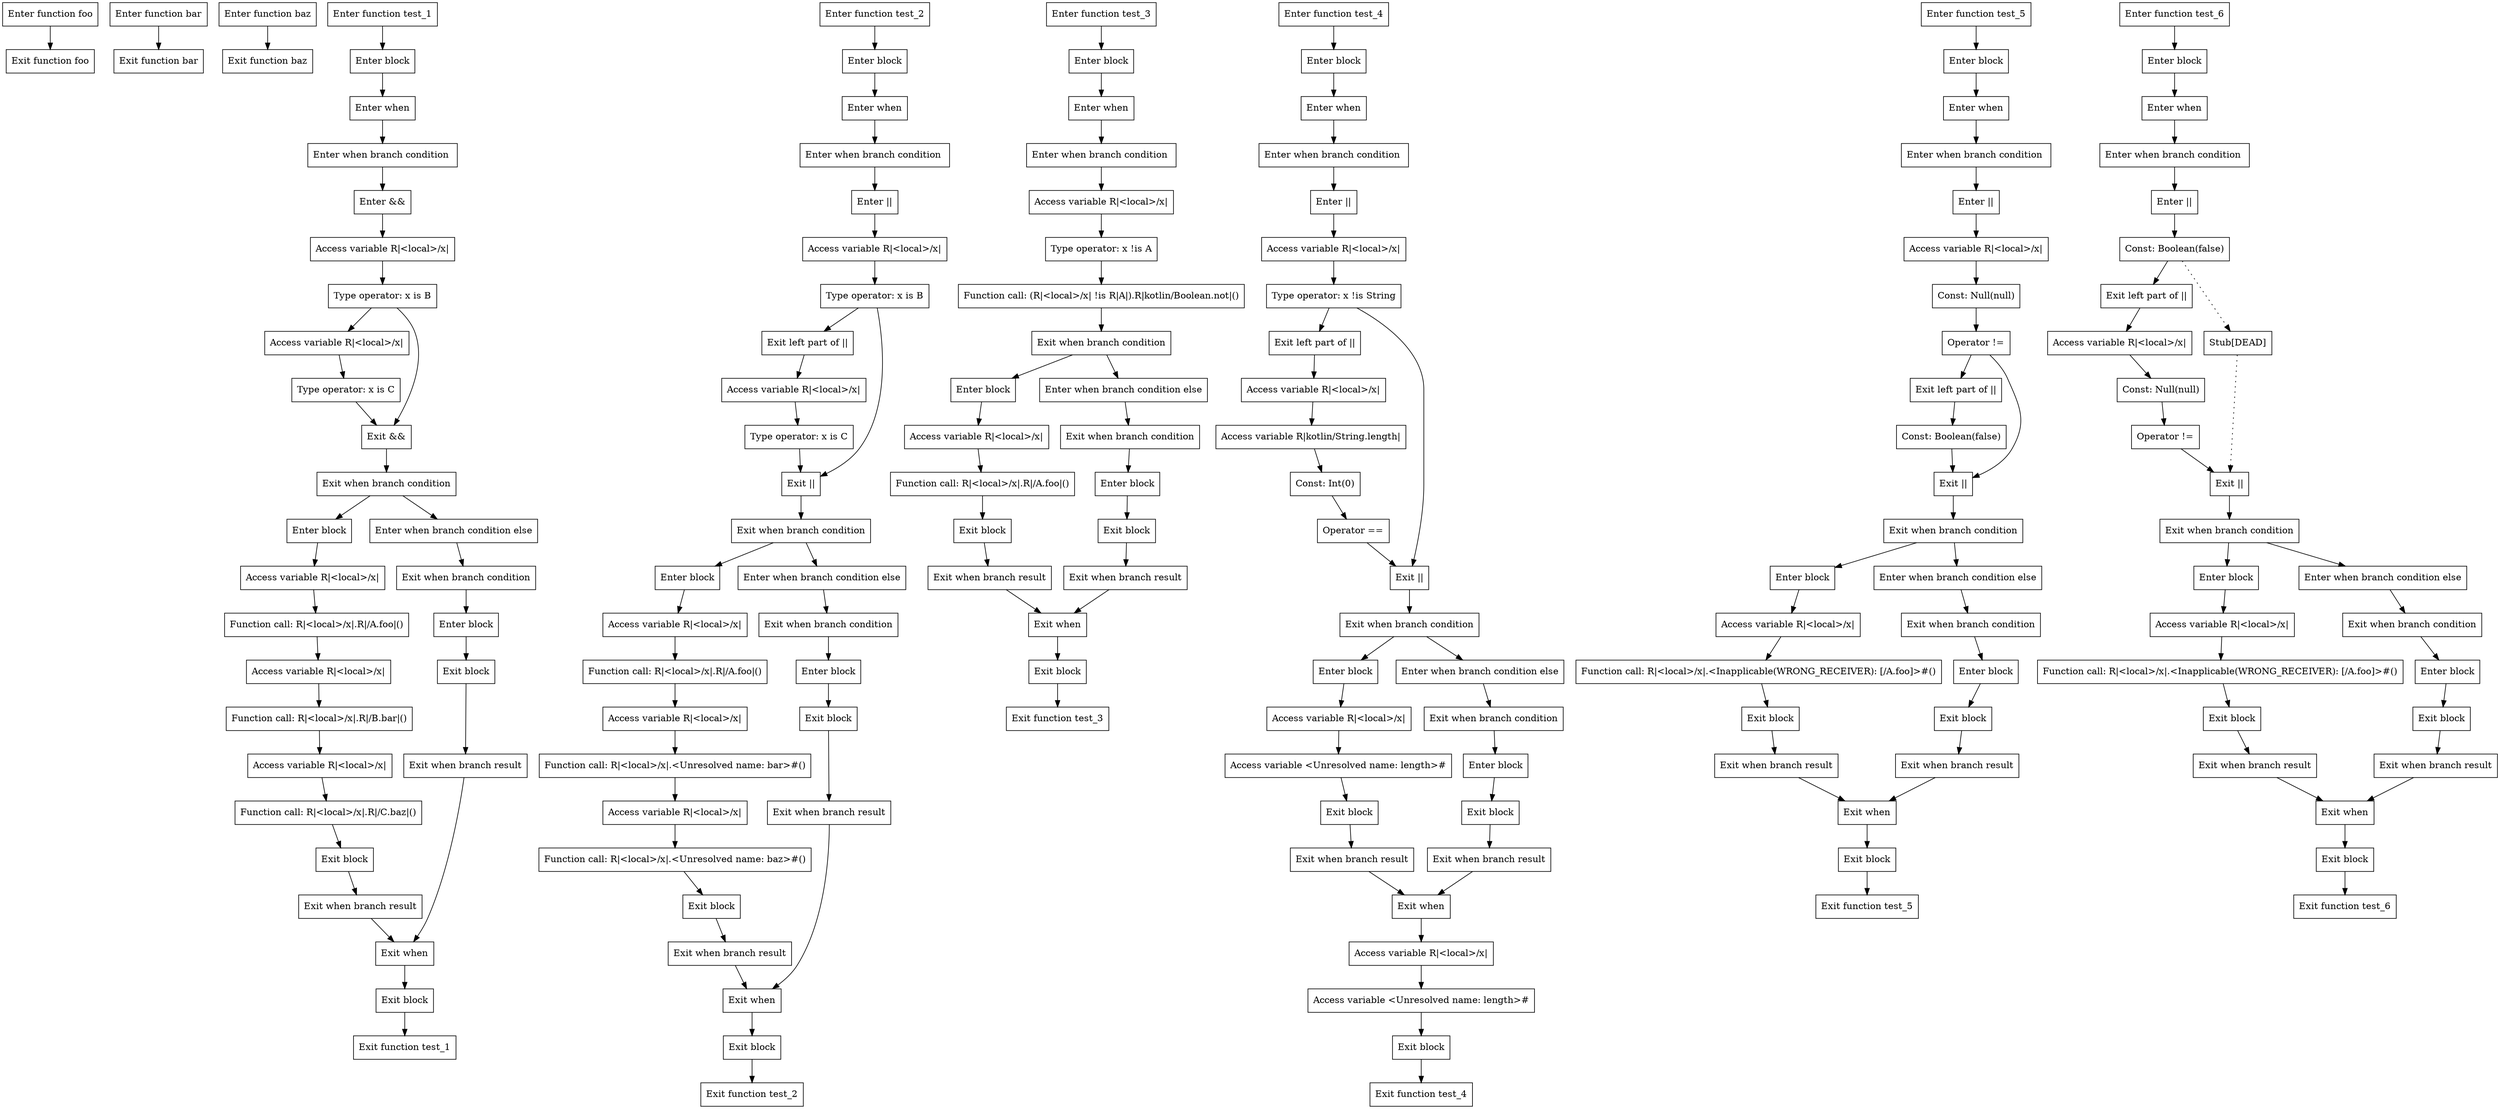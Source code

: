 digraph booleanOperators_kt {
subgraph foo {
  0 [shape=box label="Enter function foo"];
  1 [shape=box label="Exit function foo"];

  0 -> {1};
}

subgraph bar {
  2 [shape=box label="Enter function bar"];
  3 [shape=box label="Exit function bar"];

  2 -> {3};
}

subgraph baz {
  4 [shape=box label="Enter function baz"];
  5 [shape=box label="Exit function baz"];

  4 -> {5};
}

subgraph test_1 {
  6 [shape=box label="Enter function test_1"];
  7 [shape=box label="Enter block"];
  8 [shape=box label="Enter when"];
  9 [shape=box label="Enter when branch condition "];
  10 [shape=box label="Enter &&"];
  11 [shape=box label="Access variable R|<local>/x|"];
  12 [shape=box label="Type operator: x is B"];
  13 [shape=box label="Access variable R|<local>/x|"];
  14 [shape=box label="Type operator: x is C"];
  15 [shape=box label="Exit &&"];
  16 [shape=box label="Exit when branch condition"];
  17 [shape=box label="Enter block"];
  18 [shape=box label="Access variable R|<local>/x|"];
  19 [shape=box label="Function call: R|<local>/x|.R|/A.foo|()"];
  20 [shape=box label="Access variable R|<local>/x|"];
  21 [shape=box label="Function call: R|<local>/x|.R|/B.bar|()"];
  22 [shape=box label="Access variable R|<local>/x|"];
  23 [shape=box label="Function call: R|<local>/x|.R|/C.baz|()"];
  24 [shape=box label="Exit block"];
  25 [shape=box label="Exit when branch result"];
  26 [shape=box label="Enter when branch condition else"];
  27 [shape=box label="Exit when branch condition"];
  28 [shape=box label="Enter block"];
  29 [shape=box label="Exit block"];
  30 [shape=box label="Exit when branch result"];
  31 [shape=box label="Exit when"];
  32 [shape=box label="Exit block"];
  33 [shape=box label="Exit function test_1"];

  6 -> {7};
  7 -> {8};
  8 -> {9};
  9 -> {10};
  10 -> {11};
  11 -> {12};
  12 -> {15 13};
  13 -> {14};
  14 -> {15};
  15 -> {16};
  16 -> {17 26};
  17 -> {18};
  18 -> {19};
  19 -> {20};
  20 -> {21};
  21 -> {22};
  22 -> {23};
  23 -> {24};
  24 -> {25};
  25 -> {31};
  26 -> {27};
  27 -> {28};
  28 -> {29};
  29 -> {30};
  30 -> {31};
  31 -> {32};
  32 -> {33};
}

subgraph test_2 {
  34 [shape=box label="Enter function test_2"];
  35 [shape=box label="Enter block"];
  36 [shape=box label="Enter when"];
  37 [shape=box label="Enter when branch condition "];
  38 [shape=box label="Enter ||"];
  39 [shape=box label="Access variable R|<local>/x|"];
  40 [shape=box label="Type operator: x is B"];
  41 [shape=box label="Exit left part of ||"];
  42 [shape=box label="Access variable R|<local>/x|"];
  43 [shape=box label="Type operator: x is C"];
  44 [shape=box label="Exit ||"];
  45 [shape=box label="Exit when branch condition"];
  46 [shape=box label="Enter block"];
  47 [shape=box label="Access variable R|<local>/x|"];
  48 [shape=box label="Function call: R|<local>/x|.R|/A.foo|()"];
  49 [shape=box label="Access variable R|<local>/x|"];
  50 [shape=box label="Function call: R|<local>/x|.<Unresolved name: bar>#()"];
  51 [shape=box label="Access variable R|<local>/x|"];
  52 [shape=box label="Function call: R|<local>/x|.<Unresolved name: baz>#()"];
  53 [shape=box label="Exit block"];
  54 [shape=box label="Exit when branch result"];
  55 [shape=box label="Enter when branch condition else"];
  56 [shape=box label="Exit when branch condition"];
  57 [shape=box label="Enter block"];
  58 [shape=box label="Exit block"];
  59 [shape=box label="Exit when branch result"];
  60 [shape=box label="Exit when"];
  61 [shape=box label="Exit block"];
  62 [shape=box label="Exit function test_2"];

  34 -> {35};
  35 -> {36};
  36 -> {37};
  37 -> {38};
  38 -> {39};
  39 -> {40};
  40 -> {44 41};
  41 -> {42};
  42 -> {43};
  43 -> {44};
  44 -> {45};
  45 -> {46 55};
  46 -> {47};
  47 -> {48};
  48 -> {49};
  49 -> {50};
  50 -> {51};
  51 -> {52};
  52 -> {53};
  53 -> {54};
  54 -> {60};
  55 -> {56};
  56 -> {57};
  57 -> {58};
  58 -> {59};
  59 -> {60};
  60 -> {61};
  61 -> {62};
}

subgraph test_3 {
  63 [shape=box label="Enter function test_3"];
  64 [shape=box label="Enter block"];
  65 [shape=box label="Enter when"];
  66 [shape=box label="Enter when branch condition "];
  67 [shape=box label="Access variable R|<local>/x|"];
  68 [shape=box label="Type operator: x !is A"];
  69 [shape=box label="Function call: (R|<local>/x| !is R|A|).R|kotlin/Boolean.not|()"];
  70 [shape=box label="Exit when branch condition"];
  71 [shape=box label="Enter block"];
  72 [shape=box label="Access variable R|<local>/x|"];
  73 [shape=box label="Function call: R|<local>/x|.R|/A.foo|()"];
  74 [shape=box label="Exit block"];
  75 [shape=box label="Exit when branch result"];
  76 [shape=box label="Enter when branch condition else"];
  77 [shape=box label="Exit when branch condition"];
  78 [shape=box label="Enter block"];
  79 [shape=box label="Exit block"];
  80 [shape=box label="Exit when branch result"];
  81 [shape=box label="Exit when"];
  82 [shape=box label="Exit block"];
  83 [shape=box label="Exit function test_3"];

  63 -> {64};
  64 -> {65};
  65 -> {66};
  66 -> {67};
  67 -> {68};
  68 -> {69};
  69 -> {70};
  70 -> {71 76};
  71 -> {72};
  72 -> {73};
  73 -> {74};
  74 -> {75};
  75 -> {81};
  76 -> {77};
  77 -> {78};
  78 -> {79};
  79 -> {80};
  80 -> {81};
  81 -> {82};
  82 -> {83};
}

subgraph test_4 {
  84 [shape=box label="Enter function test_4"];
  85 [shape=box label="Enter block"];
  86 [shape=box label="Enter when"];
  87 [shape=box label="Enter when branch condition "];
  88 [shape=box label="Enter ||"];
  89 [shape=box label="Access variable R|<local>/x|"];
  90 [shape=box label="Type operator: x !is String"];
  91 [shape=box label="Exit left part of ||"];
  92 [shape=box label="Access variable R|<local>/x|"];
  93 [shape=box label="Access variable R|kotlin/String.length|"];
  94 [shape=box label="Const: Int(0)"];
  95 [shape=box label="Operator =="];
  96 [shape=box label="Exit ||"];
  97 [shape=box label="Exit when branch condition"];
  98 [shape=box label="Enter block"];
  99 [shape=box label="Access variable R|<local>/x|"];
  100 [shape=box label="Access variable <Unresolved name: length>#"];
  101 [shape=box label="Exit block"];
  102 [shape=box label="Exit when branch result"];
  103 [shape=box label="Enter when branch condition else"];
  104 [shape=box label="Exit when branch condition"];
  105 [shape=box label="Enter block"];
  106 [shape=box label="Exit block"];
  107 [shape=box label="Exit when branch result"];
  108 [shape=box label="Exit when"];
  109 [shape=box label="Access variable R|<local>/x|"];
  110 [shape=box label="Access variable <Unresolved name: length>#"];
  111 [shape=box label="Exit block"];
  112 [shape=box label="Exit function test_4"];

  84 -> {85};
  85 -> {86};
  86 -> {87};
  87 -> {88};
  88 -> {89};
  89 -> {90};
  90 -> {96 91};
  91 -> {92};
  92 -> {93};
  93 -> {94};
  94 -> {95};
  95 -> {96};
  96 -> {97};
  97 -> {98 103};
  98 -> {99};
  99 -> {100};
  100 -> {101};
  101 -> {102};
  102 -> {108};
  103 -> {104};
  104 -> {105};
  105 -> {106};
  106 -> {107};
  107 -> {108};
  108 -> {109};
  109 -> {110};
  110 -> {111};
  111 -> {112};
}

subgraph test_5 {
  113 [shape=box label="Enter function test_5"];
  114 [shape=box label="Enter block"];
  115 [shape=box label="Enter when"];
  116 [shape=box label="Enter when branch condition "];
  117 [shape=box label="Enter ||"];
  118 [shape=box label="Access variable R|<local>/x|"];
  119 [shape=box label="Const: Null(null)"];
  120 [shape=box label="Operator !="];
  121 [shape=box label="Exit left part of ||"];
  122 [shape=box label="Const: Boolean(false)"];
  123 [shape=box label="Exit ||"];
  124 [shape=box label="Exit when branch condition"];
  125 [shape=box label="Enter block"];
  126 [shape=box label="Access variable R|<local>/x|"];
  127 [shape=box label="Function call: R|<local>/x|.<Inapplicable(WRONG_RECEIVER): [/A.foo]>#()"];
  128 [shape=box label="Exit block"];
  129 [shape=box label="Exit when branch result"];
  130 [shape=box label="Enter when branch condition else"];
  131 [shape=box label="Exit when branch condition"];
  132 [shape=box label="Enter block"];
  133 [shape=box label="Exit block"];
  134 [shape=box label="Exit when branch result"];
  135 [shape=box label="Exit when"];
  136 [shape=box label="Exit block"];
  137 [shape=box label="Exit function test_5"];

  113 -> {114};
  114 -> {115};
  115 -> {116};
  116 -> {117};
  117 -> {118};
  118 -> {119};
  119 -> {120};
  120 -> {123 121};
  121 -> {122};
  122 -> {123};
  123 -> {124};
  124 -> {125 130};
  125 -> {126};
  126 -> {127};
  127 -> {128};
  128 -> {129};
  129 -> {135};
  130 -> {131};
  131 -> {132};
  132 -> {133};
  133 -> {134};
  134 -> {135};
  135 -> {136};
  136 -> {137};
}

subgraph test_6 {
  138 [shape=box label="Enter function test_6"];
  139 [shape=box label="Enter block"];
  140 [shape=box label="Enter when"];
  141 [shape=box label="Enter when branch condition "];
  142 [shape=box label="Enter ||"];
  143 [shape=box label="Const: Boolean(false)"];
  144 [shape=box label="Exit left part of ||"];
  145 [shape=box label="Access variable R|<local>/x|"];
  146 [shape=box label="Const: Null(null)"];
  147 [shape=box label="Operator !="];
  148 [shape=box label="Stub[DEAD]"];
  149 [shape=box label="Exit ||"];
  150 [shape=box label="Exit when branch condition"];
  151 [shape=box label="Enter block"];
  152 [shape=box label="Access variable R|<local>/x|"];
  153 [shape=box label="Function call: R|<local>/x|.<Inapplicable(WRONG_RECEIVER): [/A.foo]>#()"];
  154 [shape=box label="Exit block"];
  155 [shape=box label="Exit when branch result"];
  156 [shape=box label="Enter when branch condition else"];
  157 [shape=box label="Exit when branch condition"];
  158 [shape=box label="Enter block"];
  159 [shape=box label="Exit block"];
  160 [shape=box label="Exit when branch result"];
  161 [shape=box label="Exit when"];
  162 [shape=box label="Exit block"];
  163 [shape=box label="Exit function test_6"];

  138 -> {139};
  139 -> {140};
  140 -> {141};
  141 -> {142};
  142 -> {143};
  143 -> {144};
  143 -> {148} [style=dotted];
  144 -> {145};
  145 -> {146};
  146 -> {147};
  147 -> {149};
  148 -> {149} [style=dotted];
  149 -> {150};
  150 -> {151 156};
  151 -> {152};
  152 -> {153};
  153 -> {154};
  154 -> {155};
  155 -> {161};
  156 -> {157};
  157 -> {158};
  158 -> {159};
  159 -> {160};
  160 -> {161};
  161 -> {162};
  162 -> {163};
}

}
